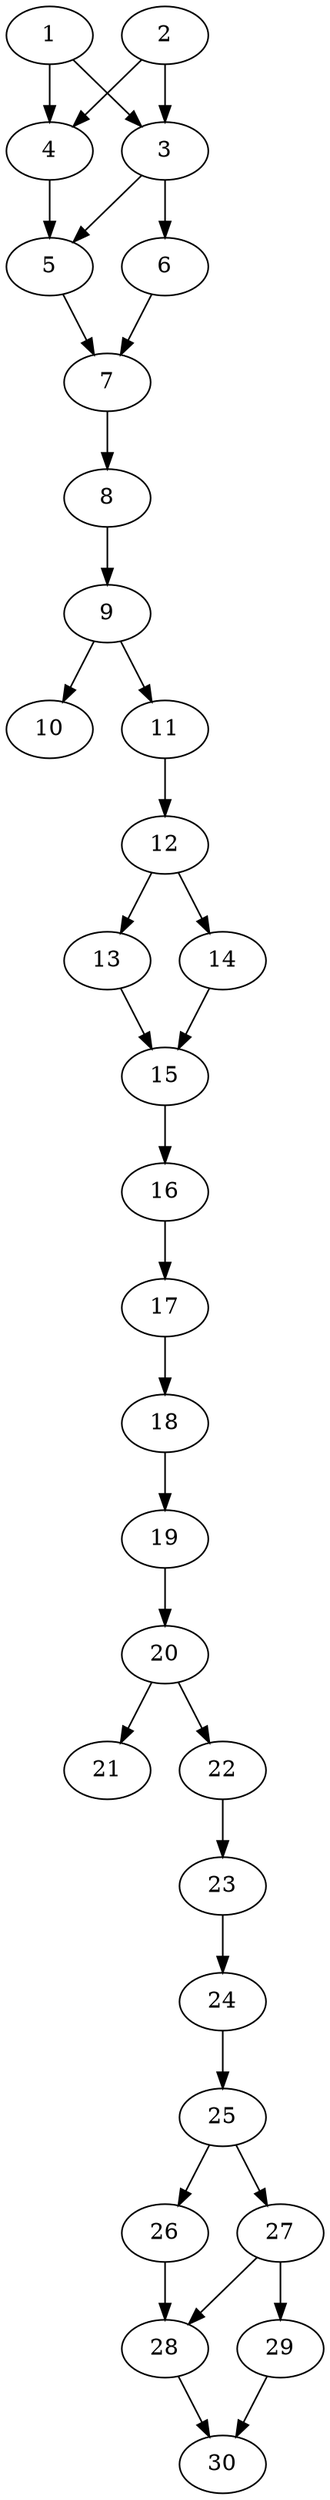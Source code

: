 // DAG automatically generated by daggen at Thu Oct  3 14:04:18 2019
// ./daggen --dot -n 30 --ccr 0.5 --fat 0.3 --regular 0.7 --density 0.9 --mindata 5242880 --maxdata 52428800 
digraph G {
  1 [size="24113152", alpha="0.02", expect_size="12056576"] 
  1 -> 3 [size ="12056576"]
  1 -> 4 [size ="12056576"]
  2 [size="30089216", alpha="0.11", expect_size="15044608"] 
  2 -> 3 [size ="15044608"]
  2 -> 4 [size ="15044608"]
  3 [size="89757696", alpha="0.04", expect_size="44878848"] 
  3 -> 5 [size ="44878848"]
  3 -> 6 [size ="44878848"]
  4 [size="50774016", alpha="0.15", expect_size="25387008"] 
  4 -> 5 [size ="25387008"]
  5 [size="57853952", alpha="0.19", expect_size="28926976"] 
  5 -> 7 [size ="28926976"]
  6 [size="38924288", alpha="0.18", expect_size="19462144"] 
  6 -> 7 [size ="19462144"]
  7 [size="66672640", alpha="0.03", expect_size="33336320"] 
  7 -> 8 [size ="33336320"]
  8 [size="79828992", alpha="0.13", expect_size="39914496"] 
  8 -> 9 [size ="39914496"]
  9 [size="58554368", alpha="0.00", expect_size="29277184"] 
  9 -> 10 [size ="29277184"]
  9 -> 11 [size ="29277184"]
  10 [size="91834368", alpha="0.12", expect_size="45917184"] 
  11 [size="44859392", alpha="0.12", expect_size="22429696"] 
  11 -> 12 [size ="22429696"]
  12 [size="54482944", alpha="0.18", expect_size="27241472"] 
  12 -> 13 [size ="27241472"]
  12 -> 14 [size ="27241472"]
  13 [size="11919360", alpha="0.06", expect_size="5959680"] 
  13 -> 15 [size ="5959680"]
  14 [size="28452864", alpha="0.08", expect_size="14226432"] 
  14 -> 15 [size ="14226432"]
  15 [size="101031936", alpha="0.16", expect_size="50515968"] 
  15 -> 16 [size ="50515968"]
  16 [size="96706560", alpha="0.09", expect_size="48353280"] 
  16 -> 17 [size ="48353280"]
  17 [size="87539712", alpha="0.09", expect_size="43769856"] 
  17 -> 18 [size ="43769856"]
  18 [size="103976960", alpha="0.17", expect_size="51988480"] 
  18 -> 19 [size ="51988480"]
  19 [size="71266304", alpha="0.11", expect_size="35633152"] 
  19 -> 20 [size ="35633152"]
  20 [size="72468480", alpha="0.04", expect_size="36234240"] 
  20 -> 21 [size ="36234240"]
  20 -> 22 [size ="36234240"]
  21 [size="34392064", alpha="0.20", expect_size="17196032"] 
  22 [size="90163200", alpha="0.19", expect_size="45081600"] 
  22 -> 23 [size ="45081600"]
  23 [size="80623616", alpha="0.16", expect_size="40311808"] 
  23 -> 24 [size ="40311808"]
  24 [size="14254080", alpha="0.01", expect_size="7127040"] 
  24 -> 25 [size ="7127040"]
  25 [size="51941376", alpha="0.16", expect_size="25970688"] 
  25 -> 26 [size ="25970688"]
  25 -> 27 [size ="25970688"]
  26 [size="33677312", alpha="0.17", expect_size="16838656"] 
  26 -> 28 [size ="16838656"]
  27 [size="75933696", alpha="0.10", expect_size="37966848"] 
  27 -> 28 [size ="37966848"]
  27 -> 29 [size ="37966848"]
  28 [size="24496128", alpha="0.18", expect_size="12248064"] 
  28 -> 30 [size ="12248064"]
  29 [size="12136448", alpha="0.16", expect_size="6068224"] 
  29 -> 30 [size ="6068224"]
  30 [size="65062912", alpha="0.11", expect_size="32531456"] 
}
